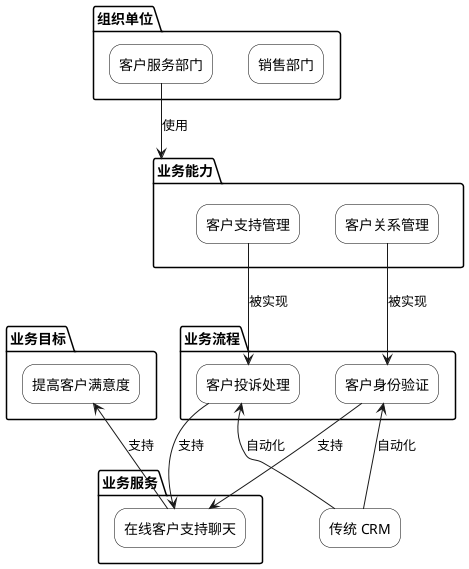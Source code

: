 @startuml
'title 电商公司 业务足迹图

skinparam rectangle {
  BackgroundColor transparent
  BorderColor black
  roundcorner 25
}

' 组件定义
package "组织单位" {
  rectangle "销售部门" as SalesDept
  rectangle "客户服务部门" as CustomerServiceDept
}

'package "业务领域" {
 ' rectangle "进入市场" as GoToMarket
'}

package "业务目标" {
  rectangle "提高客户满意度" as ImproveCustomerSatisfaction
}

package "业务流程" {
  rectangle "客户投诉处理" as CustomerRelationshipManagement
  rectangle "客户身份验证" as CustomerIDChK
}

package "业务服务" {
  rectangle "在线客户支持聊天" as CustomerSupport
}

package "业务能力" as Busiability {
  rectangle "客户支持管理" as CustomerSupportmg
  rectangle "客户关系管理" as Customerrelmg
}

' 组件关系
'GoToMarket --> SalesDept : "参与"
'SalesDept --> CustomerRelationshipManagement : "指挥"
CustomerServiceDept--> Busiability  : "使用"
ImproveCustomerSatisfaction <-- CustomerSupport : "支持"
'SalesManagement --> SalesDept : "使能"

' 其他相关组件
rectangle "传统 CRM" as LegacyCRM
CustomerRelationshipManagement <-- LegacyCRM : "自动化"
CustomerIDChK <-- LegacyCRM : "自动化"
CustomerRelationshipManagement -right-> CustomerSupport: "支持"
CustomerSupportmg -left-> CustomerRelationshipManagement: "被实现"
Customerrelmg --> CustomerIDChK: "被实现"
CustomerIDChK --> CustomerSupport: "支持"

@enduml
